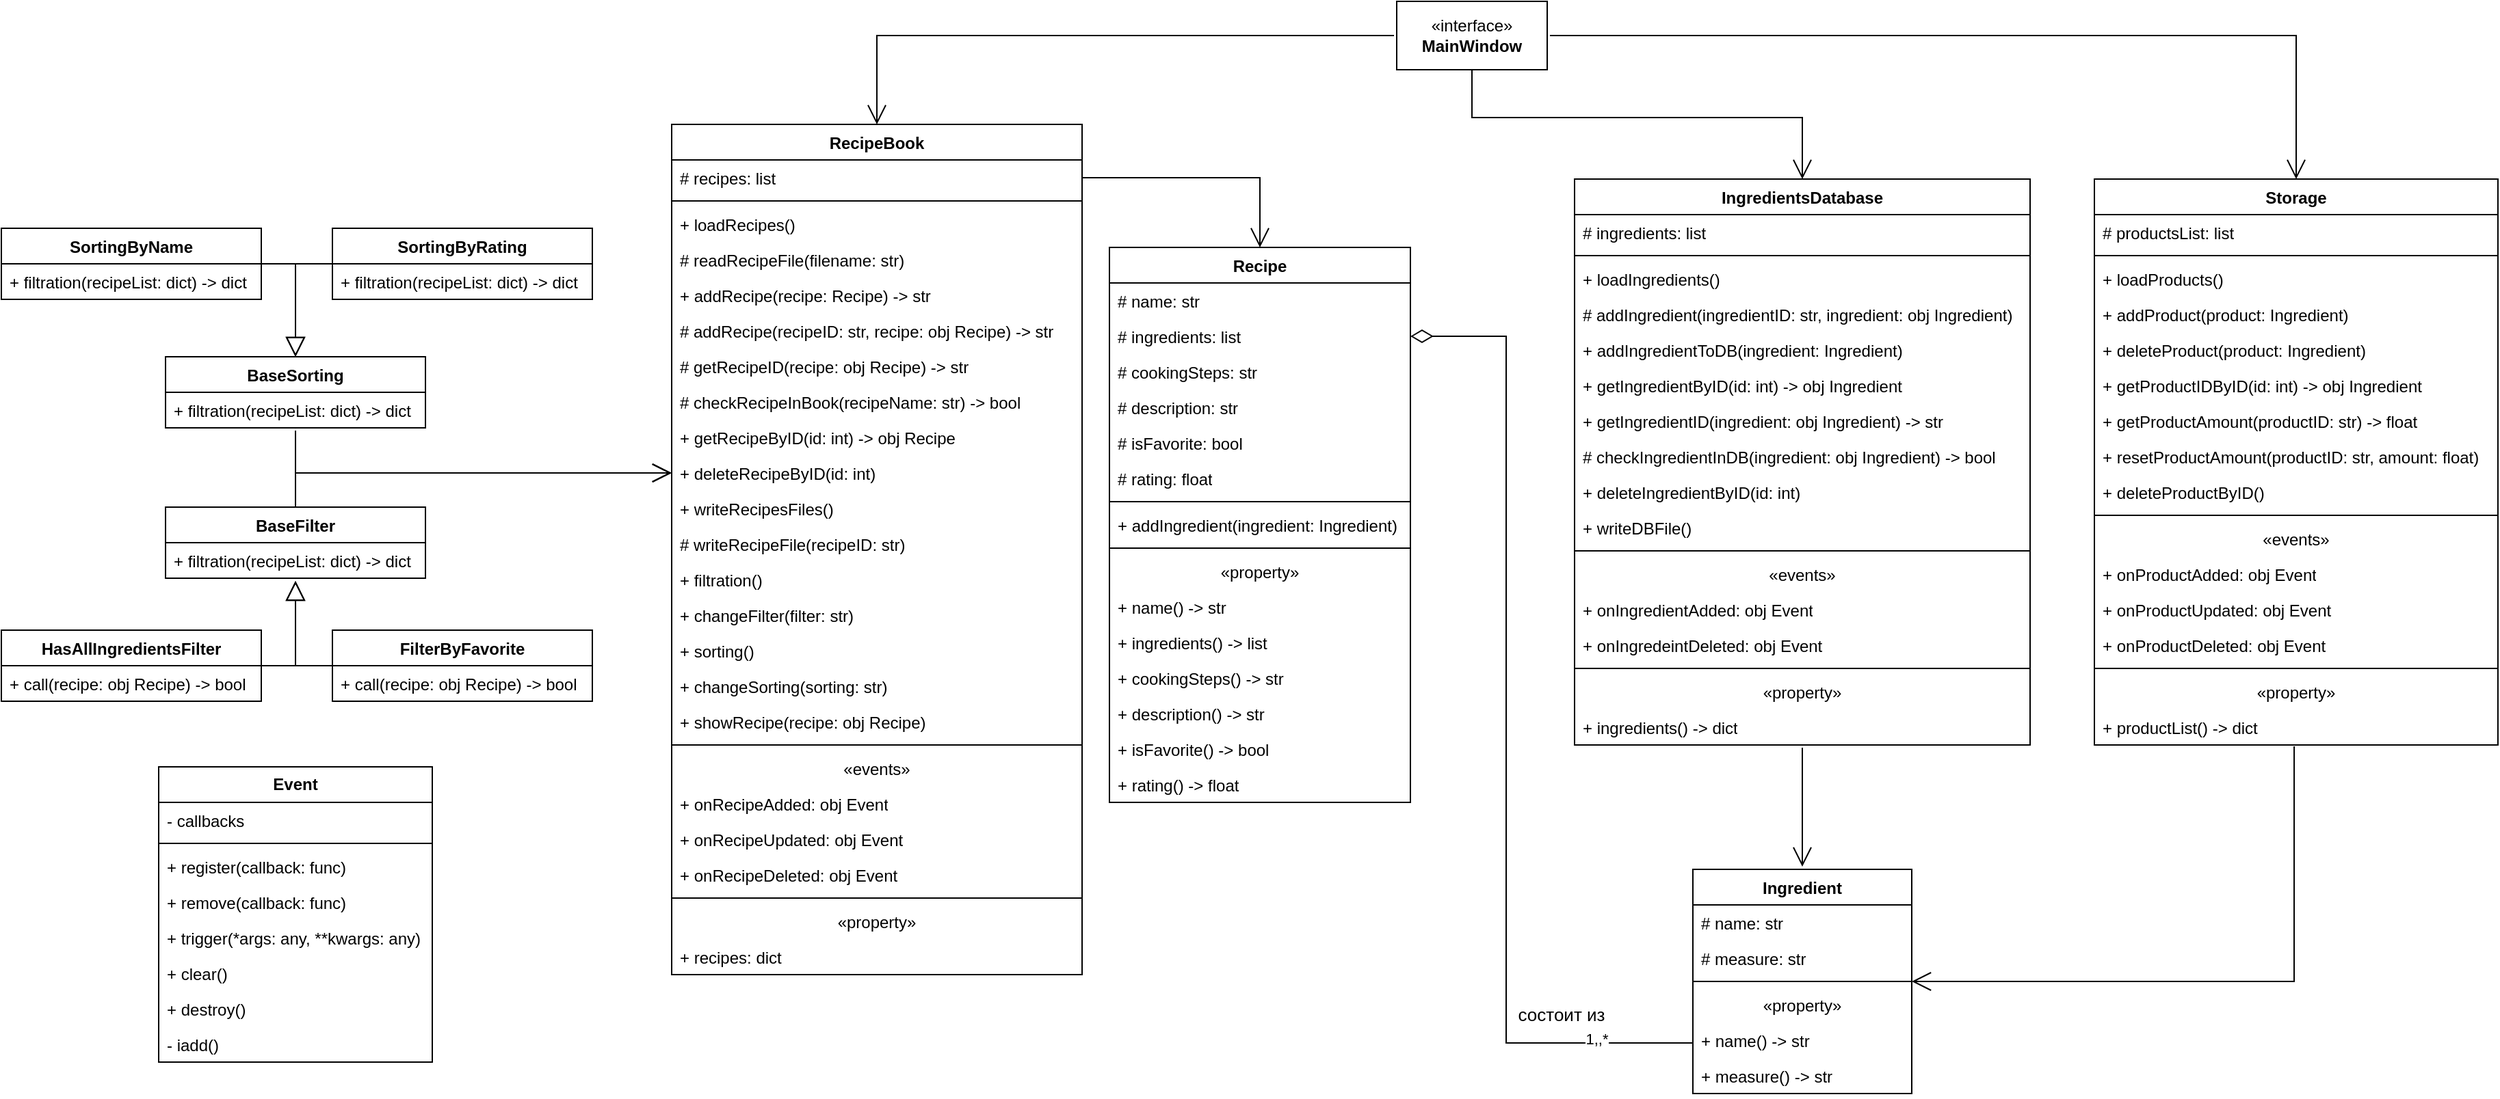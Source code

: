 <mxfile version="21.0.6" type="github">
  <diagram id="-kn6bmwOEX6bNteVUtLe" name="Сторінка-1">
    <mxGraphModel dx="2620" dy="2164" grid="1" gridSize="10" guides="1" tooltips="1" connect="1" arrows="1" fold="1" page="1" pageScale="1" pageWidth="827" pageHeight="1169" math="0" shadow="0">
      <root>
        <mxCell id="WIyWlLk6GJQsqaUBKTNV-0" />
        <mxCell id="WIyWlLk6GJQsqaUBKTNV-1" parent="WIyWlLk6GJQsqaUBKTNV-0" />
        <mxCell id="mWoIDYGW3YJS3TkoZnYY-5" value="Ingredient" style="swimlane;fontStyle=1;align=center;verticalAlign=top;childLayout=stackLayout;horizontal=1;startSize=26;horizontalStack=0;resizeParent=1;resizeParentMax=0;resizeLast=0;collapsible=1;marginBottom=0;" parent="WIyWlLk6GJQsqaUBKTNV-1" vertex="1">
          <mxGeometry x="486.5" y="585" width="160" height="164" as="geometry" />
        </mxCell>
        <mxCell id="mWoIDYGW3YJS3TkoZnYY-9" value="# name: str" style="text;strokeColor=none;fillColor=none;align=left;verticalAlign=top;spacingLeft=4;spacingRight=4;overflow=hidden;rotatable=0;points=[[0,0.5],[1,0.5]];portConstraint=eastwest;" parent="mWoIDYGW3YJS3TkoZnYY-5" vertex="1">
          <mxGeometry y="26" width="160" height="26" as="geometry" />
        </mxCell>
        <mxCell id="mWoIDYGW3YJS3TkoZnYY-10" value="# measure: str" style="text;strokeColor=none;fillColor=none;align=left;verticalAlign=top;spacingLeft=4;spacingRight=4;overflow=hidden;rotatable=0;points=[[0,0.5],[1,0.5]];portConstraint=eastwest;" parent="mWoIDYGW3YJS3TkoZnYY-5" vertex="1">
          <mxGeometry y="52" width="160" height="26" as="geometry" />
        </mxCell>
        <mxCell id="mWoIDYGW3YJS3TkoZnYY-7" value="" style="line;strokeWidth=1;fillColor=none;align=left;verticalAlign=middle;spacingTop=-1;spacingLeft=3;spacingRight=3;rotatable=0;labelPosition=right;points=[];portConstraint=eastwest;strokeColor=inherit;" parent="mWoIDYGW3YJS3TkoZnYY-5" vertex="1">
          <mxGeometry y="78" width="160" height="8" as="geometry" />
        </mxCell>
        <mxCell id="mWoIDYGW3YJS3TkoZnYY-30" value="«‎property»‎" style="text;strokeColor=none;fillColor=none;align=center;verticalAlign=top;spacingLeft=4;spacingRight=4;overflow=hidden;rotatable=0;points=[[0,0.5],[1,0.5]];portConstraint=eastwest;fontColor=default;" parent="mWoIDYGW3YJS3TkoZnYY-5" vertex="1">
          <mxGeometry y="86" width="160" height="26" as="geometry" />
        </mxCell>
        <mxCell id="mWoIDYGW3YJS3TkoZnYY-31" value="+ name() -&gt; str" style="text;strokeColor=none;fillColor=none;align=left;verticalAlign=top;spacingLeft=4;spacingRight=4;overflow=hidden;rotatable=0;points=[[0,0.5],[1,0.5]];portConstraint=eastwest;fontColor=default;" parent="mWoIDYGW3YJS3TkoZnYY-5" vertex="1">
          <mxGeometry y="112" width="160" height="26" as="geometry" />
        </mxCell>
        <mxCell id="mWoIDYGW3YJS3TkoZnYY-33" value="+ measure() -&gt; str" style="text;strokeColor=none;fillColor=none;align=left;verticalAlign=top;spacingLeft=4;spacingRight=4;overflow=hidden;rotatable=0;points=[[0,0.5],[1,0.5]];portConstraint=eastwest;fontColor=default;" parent="mWoIDYGW3YJS3TkoZnYY-5" vertex="1">
          <mxGeometry y="138" width="160" height="26" as="geometry" />
        </mxCell>
        <mxCell id="mWoIDYGW3YJS3TkoZnYY-12" value="Recipe" style="swimlane;fontStyle=1;align=center;verticalAlign=top;childLayout=stackLayout;horizontal=1;startSize=26;horizontalStack=0;resizeParent=1;resizeParentMax=0;resizeLast=0;collapsible=1;marginBottom=0;" parent="WIyWlLk6GJQsqaUBKTNV-1" vertex="1">
          <mxGeometry x="60" y="130" width="220" height="406" as="geometry" />
        </mxCell>
        <mxCell id="mWoIDYGW3YJS3TkoZnYY-13" value="# name: str" style="text;strokeColor=none;fillColor=none;align=left;verticalAlign=top;spacingLeft=4;spacingRight=4;overflow=hidden;rotatable=0;points=[[0,0.5],[1,0.5]];portConstraint=eastwest;" parent="mWoIDYGW3YJS3TkoZnYY-12" vertex="1">
          <mxGeometry y="26" width="220" height="26" as="geometry" />
        </mxCell>
        <mxCell id="mWoIDYGW3YJS3TkoZnYY-18" value="# ingredients: list" style="text;strokeColor=none;fillColor=none;align=left;verticalAlign=top;spacingLeft=4;spacingRight=4;overflow=hidden;rotatable=0;points=[[0,0.5],[1,0.5]];portConstraint=eastwest;" parent="mWoIDYGW3YJS3TkoZnYY-12" vertex="1">
          <mxGeometry y="52" width="220" height="26" as="geometry" />
        </mxCell>
        <mxCell id="mWoIDYGW3YJS3TkoZnYY-17" value="# cookingSteps: str" style="text;strokeColor=none;fillColor=none;align=left;verticalAlign=top;spacingLeft=4;spacingRight=4;overflow=hidden;rotatable=0;points=[[0,0.5],[1,0.5]];portConstraint=eastwest;" parent="mWoIDYGW3YJS3TkoZnYY-12" vertex="1">
          <mxGeometry y="78" width="220" height="26" as="geometry" />
        </mxCell>
        <mxCell id="mWoIDYGW3YJS3TkoZnYY-16" value="# description: str" style="text;strokeColor=none;fillColor=none;align=left;verticalAlign=top;spacingLeft=4;spacingRight=4;overflow=hidden;rotatable=0;points=[[0,0.5],[1,0.5]];portConstraint=eastwest;" parent="mWoIDYGW3YJS3TkoZnYY-12" vertex="1">
          <mxGeometry y="104" width="220" height="26" as="geometry" />
        </mxCell>
        <mxCell id="JxluQn_6wHAGIl9R4ORg-9" value="# isFavorite: bool" style="text;strokeColor=none;fillColor=none;align=left;verticalAlign=top;spacingLeft=4;spacingRight=4;overflow=hidden;rotatable=0;points=[[0,0.5],[1,0.5]];portConstraint=eastwest;" parent="mWoIDYGW3YJS3TkoZnYY-12" vertex="1">
          <mxGeometry y="130" width="220" height="26" as="geometry" />
        </mxCell>
        <mxCell id="-GIj-BYh09AGGGfETqaD-11" value="# rating: float" style="text;strokeColor=none;fillColor=none;align=left;verticalAlign=top;spacingLeft=4;spacingRight=4;overflow=hidden;rotatable=0;points=[[0,0.5],[1,0.5]];portConstraint=eastwest;whiteSpace=wrap;html=1;" parent="mWoIDYGW3YJS3TkoZnYY-12" vertex="1">
          <mxGeometry y="156" width="220" height="26" as="geometry" />
        </mxCell>
        <mxCell id="30NpxsHkkCKQfv4rS0bY-3" value="" style="line;strokeWidth=1;fillColor=none;align=left;verticalAlign=middle;spacingTop=-1;spacingLeft=3;spacingRight=3;rotatable=0;labelPosition=right;points=[];portConstraint=eastwest;strokeColor=inherit;" vertex="1" parent="mWoIDYGW3YJS3TkoZnYY-12">
          <mxGeometry y="182" width="220" height="8" as="geometry" />
        </mxCell>
        <mxCell id="mWoIDYGW3YJS3TkoZnYY-15" value="+ addIngredient(ingredient: Ingredient)" style="text;strokeColor=none;fillColor=none;align=left;verticalAlign=top;spacingLeft=4;spacingRight=4;overflow=hidden;rotatable=0;points=[[0,0.5],[1,0.5]];portConstraint=eastwest;" parent="mWoIDYGW3YJS3TkoZnYY-12" vertex="1">
          <mxGeometry y="190" width="220" height="26" as="geometry" />
        </mxCell>
        <mxCell id="mWoIDYGW3YJS3TkoZnYY-14" value="" style="line;strokeWidth=1;fillColor=none;align=left;verticalAlign=middle;spacingTop=-1;spacingLeft=3;spacingRight=3;rotatable=0;labelPosition=right;points=[];portConstraint=eastwest;strokeColor=inherit;" parent="mWoIDYGW3YJS3TkoZnYY-12" vertex="1">
          <mxGeometry y="216" width="220" height="8" as="geometry" />
        </mxCell>
        <mxCell id="mWoIDYGW3YJS3TkoZnYY-24" value="«‎property»‎" style="text;strokeColor=none;fillColor=none;align=center;verticalAlign=top;spacingLeft=4;spacingRight=4;overflow=hidden;rotatable=0;points=[[0,0.5],[1,0.5]];portConstraint=eastwest;fontColor=default;" parent="mWoIDYGW3YJS3TkoZnYY-12" vertex="1">
          <mxGeometry y="224" width="220" height="26" as="geometry" />
        </mxCell>
        <mxCell id="JxluQn_6wHAGIl9R4ORg-11" value="+ name() -&gt; str" style="text;strokeColor=none;fillColor=none;align=left;verticalAlign=top;spacingLeft=4;spacingRight=4;overflow=hidden;rotatable=0;points=[[0,0.5],[1,0.5]];portConstraint=eastwest;" parent="mWoIDYGW3YJS3TkoZnYY-12" vertex="1">
          <mxGeometry y="250" width="220" height="26" as="geometry" />
        </mxCell>
        <mxCell id="mWoIDYGW3YJS3TkoZnYY-27" value="+ ingredients() -&gt; list" style="text;strokeColor=none;fillColor=none;align=left;verticalAlign=top;spacingLeft=4;spacingRight=4;overflow=hidden;rotatable=0;points=[[0,0.5],[1,0.5]];portConstraint=eastwest;fontColor=default;" parent="mWoIDYGW3YJS3TkoZnYY-12" vertex="1">
          <mxGeometry y="276" width="220" height="26" as="geometry" />
        </mxCell>
        <mxCell id="mWoIDYGW3YJS3TkoZnYY-28" value="+ cookingSteps() -&gt; str" style="text;strokeColor=none;fillColor=none;align=left;verticalAlign=top;spacingLeft=4;spacingRight=4;overflow=hidden;rotatable=0;points=[[0,0.5],[1,0.5]];portConstraint=eastwest;fontColor=default;" parent="mWoIDYGW3YJS3TkoZnYY-12" vertex="1">
          <mxGeometry y="302" width="220" height="26" as="geometry" />
        </mxCell>
        <mxCell id="mWoIDYGW3YJS3TkoZnYY-26" value="+ description() -&gt; str" style="text;strokeColor=none;fillColor=none;align=left;verticalAlign=top;spacingLeft=4;spacingRight=4;overflow=hidden;rotatable=0;points=[[0,0.5],[1,0.5]];portConstraint=eastwest;fontColor=default;" parent="mWoIDYGW3YJS3TkoZnYY-12" vertex="1">
          <mxGeometry y="328" width="220" height="26" as="geometry" />
        </mxCell>
        <mxCell id="JxluQn_6wHAGIl9R4ORg-10" value="+ isFavorite() -&gt; bool" style="text;strokeColor=none;fillColor=none;align=left;verticalAlign=top;spacingLeft=4;spacingRight=4;overflow=hidden;rotatable=0;points=[[0,0.5],[1,0.5]];portConstraint=eastwest;" parent="mWoIDYGW3YJS3TkoZnYY-12" vertex="1">
          <mxGeometry y="354" width="220" height="26" as="geometry" />
        </mxCell>
        <mxCell id="-GIj-BYh09AGGGfETqaD-12" value="+ rating() -&amp;gt; float" style="text;strokeColor=none;fillColor=none;align=left;verticalAlign=top;spacingLeft=4;spacingRight=4;overflow=hidden;rotatable=0;points=[[0,0.5],[1,0.5]];portConstraint=eastwest;whiteSpace=wrap;html=1;" parent="mWoIDYGW3YJS3TkoZnYY-12" vertex="1">
          <mxGeometry y="380" width="220" height="26" as="geometry" />
        </mxCell>
        <mxCell id="mWoIDYGW3YJS3TkoZnYY-40" style="edgeStyle=orthogonalEdgeStyle;rounded=0;orthogonalLoop=1;jettySize=auto;html=1;fontColor=default;endArrow=none;endFill=0;sketch=0;startArrow=diamondThin;startFill=0;sourcePerimeterSpacing=2;targetPerimeterSpacing=2;endSize=12;startSize=14;jumpStyle=none;exitX=1;exitY=0.5;exitDx=0;exitDy=0;entryX=0;entryY=0.5;entryDx=0;entryDy=0;" parent="WIyWlLk6GJQsqaUBKTNV-1" source="mWoIDYGW3YJS3TkoZnYY-18" target="mWoIDYGW3YJS3TkoZnYY-5" edge="1">
          <mxGeometry relative="1" as="geometry">
            <mxPoint x="380" y="1070" as="targetPoint" />
            <Array as="points">
              <mxPoint x="350" y="195" />
              <mxPoint x="350" y="712" />
            </Array>
          </mxGeometry>
        </mxCell>
        <mxCell id="mWoIDYGW3YJS3TkoZnYY-41" value="состоит из" style="edgeLabel;html=1;align=center;verticalAlign=middle;resizable=0;points=[];fontColor=default;fontSize=13;" parent="mWoIDYGW3YJS3TkoZnYY-40" vertex="1" connectable="0">
          <mxGeometry x="0.154" y="3" relative="1" as="geometry">
            <mxPoint x="37" y="122" as="offset" />
          </mxGeometry>
        </mxCell>
        <mxCell id="mWoIDYGW3YJS3TkoZnYY-43" value="1,,*" style="edgeLabel;html=1;align=center;verticalAlign=middle;resizable=0;points=[];fontColor=default;" parent="mWoIDYGW3YJS3TkoZnYY-40" vertex="1" connectable="0">
          <mxGeometry x="0.749" relative="1" as="geometry">
            <mxPoint x="-19" y="-3" as="offset" />
          </mxGeometry>
        </mxCell>
        <mxCell id="T56qljVmKqdPefCjP2vt-42" style="edgeStyle=orthogonalEdgeStyle;rounded=0;orthogonalLoop=1;jettySize=auto;html=1;strokeWidth=1;startArrow=none;startFill=0;endArrow=open;endFill=0;startSize=14;endSize=12;sourcePerimeterSpacing=2;targetPerimeterSpacing=2;" parent="WIyWlLk6GJQsqaUBKTNV-1" source="mWoIDYGW3YJS3TkoZnYY-46" target="mWoIDYGW3YJS3TkoZnYY-5" edge="1">
          <mxGeometry relative="1" as="geometry" />
        </mxCell>
        <mxCell id="mWoIDYGW3YJS3TkoZnYY-46" value="IngredientsDatabase" style="swimlane;fontStyle=1;childLayout=stackLayout;horizontal=1;startSize=26;fillColor=none;horizontalStack=0;resizeParent=1;resizeParentMax=0;resizeLast=0;collapsible=1;marginBottom=0;fontColor=default;" parent="WIyWlLk6GJQsqaUBKTNV-1" vertex="1">
          <mxGeometry x="400" y="80" width="333" height="414" as="geometry" />
        </mxCell>
        <mxCell id="mWoIDYGW3YJS3TkoZnYY-47" value="# ingredients: list" style="text;strokeColor=none;fillColor=none;align=left;verticalAlign=top;spacingLeft=4;spacingRight=4;overflow=hidden;rotatable=0;points=[[0,0.5],[1,0.5]];portConstraint=eastwest;fontColor=default;" parent="mWoIDYGW3YJS3TkoZnYY-46" vertex="1">
          <mxGeometry y="26" width="333" height="26" as="geometry" />
        </mxCell>
        <mxCell id="mWoIDYGW3YJS3TkoZnYY-51" value="" style="line;strokeWidth=1;fillColor=none;align=left;verticalAlign=middle;spacingTop=-1;spacingLeft=3;spacingRight=3;rotatable=0;labelPosition=right;points=[];portConstraint=eastwest;strokeColor=inherit;fontColor=default;" parent="mWoIDYGW3YJS3TkoZnYY-46" vertex="1">
          <mxGeometry y="52" width="333" height="8" as="geometry" />
        </mxCell>
        <mxCell id="JxluQn_6wHAGIl9R4ORg-12" value="+ loadIngredients()" style="text;strokeColor=none;fillColor=none;align=left;verticalAlign=top;spacingLeft=4;spacingRight=4;overflow=hidden;rotatable=0;points=[[0,0.5],[1,0.5]];portConstraint=eastwest;" parent="mWoIDYGW3YJS3TkoZnYY-46" vertex="1">
          <mxGeometry y="60" width="333" height="26" as="geometry" />
        </mxCell>
        <mxCell id="-GIj-BYh09AGGGfETqaD-13" value="# addIngredient(ingredientID: str, ingredient: obj Ingredient)" style="text;strokeColor=none;fillColor=none;align=left;verticalAlign=top;spacingLeft=4;spacingRight=4;overflow=hidden;rotatable=0;points=[[0,0.5],[1,0.5]];portConstraint=eastwest;whiteSpace=wrap;html=1;" parent="mWoIDYGW3YJS3TkoZnYY-46" vertex="1">
          <mxGeometry y="86" width="333" height="26" as="geometry" />
        </mxCell>
        <mxCell id="mWoIDYGW3YJS3TkoZnYY-52" value="+ addIngredientToDB(ingredient: Ingredient)" style="text;strokeColor=none;fillColor=none;align=left;verticalAlign=top;spacingLeft=4;spacingRight=4;overflow=hidden;rotatable=0;points=[[0,0.5],[1,0.5]];portConstraint=eastwest;fontColor=default;" parent="mWoIDYGW3YJS3TkoZnYY-46" vertex="1">
          <mxGeometry y="112" width="333" height="26" as="geometry" />
        </mxCell>
        <mxCell id="mWoIDYGW3YJS3TkoZnYY-53" value="+ getIngredientByID(id: int) -&gt; obj Ingredient" style="text;strokeColor=none;fillColor=none;align=left;verticalAlign=top;spacingLeft=4;spacingRight=4;overflow=hidden;rotatable=0;points=[[0,0.5],[1,0.5]];portConstraint=eastwest;fontColor=default;" parent="mWoIDYGW3YJS3TkoZnYY-46" vertex="1">
          <mxGeometry y="138" width="333" height="26" as="geometry" />
        </mxCell>
        <mxCell id="-GIj-BYh09AGGGfETqaD-14" value="+ getIngredientID(ingredient: obj Ingredient) -&amp;gt; str&amp;nbsp;" style="text;strokeColor=none;fillColor=none;align=left;verticalAlign=top;spacingLeft=4;spacingRight=4;overflow=hidden;rotatable=0;points=[[0,0.5],[1,0.5]];portConstraint=eastwest;whiteSpace=wrap;html=1;" parent="mWoIDYGW3YJS3TkoZnYY-46" vertex="1">
          <mxGeometry y="164" width="333" height="26" as="geometry" />
        </mxCell>
        <mxCell id="-GIj-BYh09AGGGfETqaD-15" value="# checkIngredientInDB(ingredient: obj Ingredient) -&amp;gt; bool" style="text;strokeColor=none;fillColor=none;align=left;verticalAlign=top;spacingLeft=4;spacingRight=4;overflow=hidden;rotatable=0;points=[[0,0.5],[1,0.5]];portConstraint=eastwest;whiteSpace=wrap;html=1;" parent="mWoIDYGW3YJS3TkoZnYY-46" vertex="1">
          <mxGeometry y="190" width="333" height="26" as="geometry" />
        </mxCell>
        <mxCell id="mWoIDYGW3YJS3TkoZnYY-50" value="+ deleteIngredientByID(id: int)" style="text;strokeColor=none;fillColor=none;align=left;verticalAlign=top;spacingLeft=4;spacingRight=4;overflow=hidden;rotatable=0;points=[[0,0.5],[1,0.5]];portConstraint=eastwest;fontColor=default;" parent="mWoIDYGW3YJS3TkoZnYY-46" vertex="1">
          <mxGeometry y="216" width="333" height="26" as="geometry" />
        </mxCell>
        <mxCell id="JxluQn_6wHAGIl9R4ORg-13" value="+ writeDBFile()" style="text;strokeColor=none;fillColor=none;align=left;verticalAlign=top;spacingLeft=4;spacingRight=4;overflow=hidden;rotatable=0;points=[[0,0.5],[1,0.5]];portConstraint=eastwest;" parent="mWoIDYGW3YJS3TkoZnYY-46" vertex="1">
          <mxGeometry y="242" width="333" height="26" as="geometry" />
        </mxCell>
        <mxCell id="30NpxsHkkCKQfv4rS0bY-1" value="" style="line;strokeWidth=1;fillColor=none;align=left;verticalAlign=middle;spacingTop=-1;spacingLeft=3;spacingRight=3;rotatable=0;labelPosition=right;points=[];portConstraint=eastwest;strokeColor=inherit;" vertex="1" parent="mWoIDYGW3YJS3TkoZnYY-46">
          <mxGeometry y="268" width="333" height="8" as="geometry" />
        </mxCell>
        <mxCell id="30NpxsHkkCKQfv4rS0bY-6" value="«‎events»‎" style="text;strokeColor=none;fillColor=none;align=center;verticalAlign=top;spacingLeft=4;spacingRight=4;overflow=hidden;rotatable=0;points=[[0,0.5],[1,0.5]];portConstraint=eastwest;fontColor=default;" vertex="1" parent="mWoIDYGW3YJS3TkoZnYY-46">
          <mxGeometry y="276" width="333" height="26" as="geometry" />
        </mxCell>
        <mxCell id="30NpxsHkkCKQfv4rS0bY-8" value="+ onIngredientAdded: obj Event" style="text;strokeColor=none;fillColor=none;align=left;verticalAlign=top;spacingLeft=4;spacingRight=4;overflow=hidden;rotatable=0;points=[[0,0.5],[1,0.5]];portConstraint=eastwest;whiteSpace=wrap;html=1;" vertex="1" parent="mWoIDYGW3YJS3TkoZnYY-46">
          <mxGeometry y="302" width="333" height="26" as="geometry" />
        </mxCell>
        <mxCell id="30NpxsHkkCKQfv4rS0bY-9" value="+ onIngredeintDeleted: obj Event" style="text;strokeColor=none;fillColor=none;align=left;verticalAlign=top;spacingLeft=4;spacingRight=4;overflow=hidden;rotatable=0;points=[[0,0.5],[1,0.5]];portConstraint=eastwest;whiteSpace=wrap;html=1;" vertex="1" parent="mWoIDYGW3YJS3TkoZnYY-46">
          <mxGeometry y="328" width="333" height="26" as="geometry" />
        </mxCell>
        <mxCell id="30NpxsHkkCKQfv4rS0bY-7" value="" style="line;strokeWidth=1;fillColor=none;align=left;verticalAlign=middle;spacingTop=-1;spacingLeft=3;spacingRight=3;rotatable=0;labelPosition=right;points=[];portConstraint=eastwest;strokeColor=inherit;" vertex="1" parent="mWoIDYGW3YJS3TkoZnYY-46">
          <mxGeometry y="354" width="333" height="8" as="geometry" />
        </mxCell>
        <mxCell id="30NpxsHkkCKQfv4rS0bY-0" value="«‎property»‎" style="text;strokeColor=none;fillColor=none;align=center;verticalAlign=top;spacingLeft=4;spacingRight=4;overflow=hidden;rotatable=0;points=[[0,0.5],[1,0.5]];portConstraint=eastwest;fontColor=default;" vertex="1" parent="mWoIDYGW3YJS3TkoZnYY-46">
          <mxGeometry y="362" width="333" height="26" as="geometry" />
        </mxCell>
        <mxCell id="30NpxsHkkCKQfv4rS0bY-2" value="+ ingredients() -&amp;gt; dict" style="text;strokeColor=none;fillColor=none;align=left;verticalAlign=top;spacingLeft=4;spacingRight=4;overflow=hidden;rotatable=0;points=[[0,0.5],[1,0.5]];portConstraint=eastwest;whiteSpace=wrap;html=1;" vertex="1" parent="mWoIDYGW3YJS3TkoZnYY-46">
          <mxGeometry y="388" width="333" height="26" as="geometry" />
        </mxCell>
        <mxCell id="mWoIDYGW3YJS3TkoZnYY-58" value="RecipeBook" style="swimlane;fontStyle=1;align=center;verticalAlign=top;childLayout=stackLayout;horizontal=1;startSize=26;horizontalStack=0;resizeParent=1;resizeParentMax=0;resizeLast=0;collapsible=1;marginBottom=0;fontColor=default;" parent="WIyWlLk6GJQsqaUBKTNV-1" vertex="1">
          <mxGeometry x="-260" y="40" width="300" height="622" as="geometry" />
        </mxCell>
        <mxCell id="mWoIDYGW3YJS3TkoZnYY-59" value="# recipes: list" style="text;strokeColor=none;fillColor=none;align=left;verticalAlign=top;spacingLeft=4;spacingRight=4;overflow=hidden;rotatable=0;points=[[0,0.5],[1,0.5]];portConstraint=eastwest;fontColor=default;" parent="mWoIDYGW3YJS3TkoZnYY-58" vertex="1">
          <mxGeometry y="26" width="300" height="26" as="geometry" />
        </mxCell>
        <mxCell id="mWoIDYGW3YJS3TkoZnYY-60" value="" style="line;strokeWidth=1;fillColor=none;align=left;verticalAlign=middle;spacingTop=-1;spacingLeft=3;spacingRight=3;rotatable=0;labelPosition=right;points=[];portConstraint=eastwest;strokeColor=inherit;fontColor=default;" parent="mWoIDYGW3YJS3TkoZnYY-58" vertex="1">
          <mxGeometry y="52" width="300" height="8" as="geometry" />
        </mxCell>
        <mxCell id="mWoIDYGW3YJS3TkoZnYY-61" value="+ loadRecipes()" style="text;strokeColor=none;fillColor=none;align=left;verticalAlign=top;spacingLeft=4;spacingRight=4;overflow=hidden;rotatable=0;points=[[0,0.5],[1,0.5]];portConstraint=eastwest;fontColor=default;" parent="mWoIDYGW3YJS3TkoZnYY-58" vertex="1">
          <mxGeometry y="60" width="300" height="26" as="geometry" />
        </mxCell>
        <mxCell id="JxluQn_6wHAGIl9R4ORg-3" value="# readRecipeFile(filename: str)" style="text;strokeColor=none;fillColor=none;align=left;verticalAlign=top;spacingLeft=4;spacingRight=4;overflow=hidden;rotatable=0;points=[[0,0.5],[1,0.5]];portConstraint=eastwest;" parent="mWoIDYGW3YJS3TkoZnYY-58" vertex="1">
          <mxGeometry y="86" width="300" height="26" as="geometry" />
        </mxCell>
        <mxCell id="mWoIDYGW3YJS3TkoZnYY-64" value="+ addRecipe(recipe: Recipe) -&gt; str" style="text;strokeColor=none;fillColor=none;align=left;verticalAlign=top;spacingLeft=4;spacingRight=4;overflow=hidden;rotatable=0;points=[[0,0.5],[1,0.5]];portConstraint=eastwest;fontColor=default;" parent="mWoIDYGW3YJS3TkoZnYY-58" vertex="1">
          <mxGeometry y="112" width="300" height="26" as="geometry" />
        </mxCell>
        <mxCell id="-GIj-BYh09AGGGfETqaD-0" value="#&amp;nbsp;addRecipe(recipeID: str, recipe: obj Recipe&lt;span style=&quot;background-color: initial;&quot;&gt;) -&amp;gt; str&lt;/span&gt;" style="text;strokeColor=none;fillColor=none;align=left;verticalAlign=top;spacingLeft=4;spacingRight=4;overflow=hidden;rotatable=0;points=[[0,0.5],[1,0.5]];portConstraint=eastwest;whiteSpace=wrap;html=1;" parent="mWoIDYGW3YJS3TkoZnYY-58" vertex="1">
          <mxGeometry y="138" width="300" height="26" as="geometry" />
        </mxCell>
        <mxCell id="-GIj-BYh09AGGGfETqaD-1" value="#&amp;nbsp;getRecipeID(recipe: obj Recipe) -&amp;gt; str" style="text;strokeColor=none;fillColor=none;align=left;verticalAlign=top;spacingLeft=4;spacingRight=4;overflow=hidden;rotatable=0;points=[[0,0.5],[1,0.5]];portConstraint=eastwest;whiteSpace=wrap;html=1;" parent="mWoIDYGW3YJS3TkoZnYY-58" vertex="1">
          <mxGeometry y="164" width="300" height="26" as="geometry" />
        </mxCell>
        <mxCell id="-GIj-BYh09AGGGfETqaD-2" value="#&amp;nbsp;checkRecipeInBook(recipeName: str) -&amp;gt; bool" style="text;strokeColor=none;fillColor=none;align=left;verticalAlign=top;spacingLeft=4;spacingRight=4;overflow=hidden;rotatable=0;points=[[0,0.5],[1,0.5]];portConstraint=eastwest;whiteSpace=wrap;html=1;" parent="mWoIDYGW3YJS3TkoZnYY-58" vertex="1">
          <mxGeometry y="190" width="300" height="26" as="geometry" />
        </mxCell>
        <mxCell id="mWoIDYGW3YJS3TkoZnYY-65" value="+ getRecipeByID(id: int) -&gt; obj Recipe" style="text;strokeColor=none;fillColor=none;align=left;verticalAlign=top;spacingLeft=4;spacingRight=4;overflow=hidden;rotatable=0;points=[[0,0.5],[1,0.5]];portConstraint=eastwest;fontColor=default;" parent="mWoIDYGW3YJS3TkoZnYY-58" vertex="1">
          <mxGeometry y="216" width="300" height="26" as="geometry" />
        </mxCell>
        <mxCell id="mWoIDYGW3YJS3TkoZnYY-66" value="+ deleteRecipeByID(id: int)" style="text;strokeColor=none;fillColor=none;align=left;verticalAlign=top;spacingLeft=4;spacingRight=4;overflow=hidden;rotatable=0;points=[[0,0.5],[1,0.5]];portConstraint=eastwest;fontColor=default;" parent="mWoIDYGW3YJS3TkoZnYY-58" vertex="1">
          <mxGeometry y="242" width="300" height="26" as="geometry" />
        </mxCell>
        <mxCell id="-GIj-BYh09AGGGfETqaD-4" value="+ writeRecipesFiles()" style="text;strokeColor=none;fillColor=none;align=left;verticalAlign=top;spacingLeft=4;spacingRight=4;overflow=hidden;rotatable=0;points=[[0,0.5],[1,0.5]];portConstraint=eastwest;whiteSpace=wrap;html=1;" parent="mWoIDYGW3YJS3TkoZnYY-58" vertex="1">
          <mxGeometry y="268" width="300" height="26" as="geometry" />
        </mxCell>
        <mxCell id="-GIj-BYh09AGGGfETqaD-5" value="# writeRecipeFile(recipeID: str)" style="text;strokeColor=none;fillColor=none;align=left;verticalAlign=top;spacingLeft=4;spacingRight=4;overflow=hidden;rotatable=0;points=[[0,0.5],[1,0.5]];portConstraint=eastwest;whiteSpace=wrap;html=1;" parent="mWoIDYGW3YJS3TkoZnYY-58" vertex="1">
          <mxGeometry y="294" width="300" height="26" as="geometry" />
        </mxCell>
        <mxCell id="-GIj-BYh09AGGGfETqaD-6" value="+ filtration()" style="text;strokeColor=none;fillColor=none;align=left;verticalAlign=top;spacingLeft=4;spacingRight=4;overflow=hidden;rotatable=0;points=[[0,0.5],[1,0.5]];portConstraint=eastwest;whiteSpace=wrap;html=1;" parent="mWoIDYGW3YJS3TkoZnYY-58" vertex="1">
          <mxGeometry y="320" width="300" height="26" as="geometry" />
        </mxCell>
        <mxCell id="-GIj-BYh09AGGGfETqaD-7" value="+ changeFilter(filter: str)" style="text;strokeColor=none;fillColor=none;align=left;verticalAlign=top;spacingLeft=4;spacingRight=4;overflow=hidden;rotatable=0;points=[[0,0.5],[1,0.5]];portConstraint=eastwest;whiteSpace=wrap;html=1;" parent="mWoIDYGW3YJS3TkoZnYY-58" vertex="1">
          <mxGeometry y="346" width="300" height="26" as="geometry" />
        </mxCell>
        <mxCell id="-GIj-BYh09AGGGfETqaD-8" value="+ sorting()" style="text;strokeColor=none;fillColor=none;align=left;verticalAlign=top;spacingLeft=4;spacingRight=4;overflow=hidden;rotatable=0;points=[[0,0.5],[1,0.5]];portConstraint=eastwest;whiteSpace=wrap;html=1;" parent="mWoIDYGW3YJS3TkoZnYY-58" vertex="1">
          <mxGeometry y="372" width="300" height="26" as="geometry" />
        </mxCell>
        <mxCell id="-GIj-BYh09AGGGfETqaD-9" value="+ changeSorting(sorting: str)" style="text;strokeColor=none;fillColor=none;align=left;verticalAlign=top;spacingLeft=4;spacingRight=4;overflow=hidden;rotatable=0;points=[[0,0.5],[1,0.5]];portConstraint=eastwest;whiteSpace=wrap;html=1;" parent="mWoIDYGW3YJS3TkoZnYY-58" vertex="1">
          <mxGeometry y="398" width="300" height="26" as="geometry" />
        </mxCell>
        <mxCell id="-GIj-BYh09AGGGfETqaD-10" value="+ showRecipe(recipe: obj Recipe)" style="text;strokeColor=none;fillColor=none;align=left;verticalAlign=top;spacingLeft=4;spacingRight=4;overflow=hidden;rotatable=0;points=[[0,0.5],[1,0.5]];portConstraint=eastwest;whiteSpace=wrap;html=1;" parent="mWoIDYGW3YJS3TkoZnYY-58" vertex="1">
          <mxGeometry y="424" width="300" height="26" as="geometry" />
        </mxCell>
        <mxCell id="30NpxsHkkCKQfv4rS0bY-16" value="" style="line;strokeWidth=1;fillColor=none;align=left;verticalAlign=middle;spacingTop=-1;spacingLeft=3;spacingRight=3;rotatable=0;labelPosition=right;points=[];portConstraint=eastwest;strokeColor=inherit;" vertex="1" parent="mWoIDYGW3YJS3TkoZnYY-58">
          <mxGeometry y="450" width="300" height="8" as="geometry" />
        </mxCell>
        <mxCell id="30NpxsHkkCKQfv4rS0bY-15" value="«‎events»‎" style="text;strokeColor=none;fillColor=none;align=center;verticalAlign=top;spacingLeft=4;spacingRight=4;overflow=hidden;rotatable=0;points=[[0,0.5],[1,0.5]];portConstraint=eastwest;fontColor=default;" vertex="1" parent="mWoIDYGW3YJS3TkoZnYY-58">
          <mxGeometry y="458" width="300" height="26" as="geometry" />
        </mxCell>
        <mxCell id="30NpxsHkkCKQfv4rS0bY-18" value="+ onRecipeAdded: obj Event" style="text;strokeColor=none;fillColor=none;align=left;verticalAlign=top;spacingLeft=4;spacingRight=4;overflow=hidden;rotatable=0;points=[[0,0.5],[1,0.5]];portConstraint=eastwest;whiteSpace=wrap;html=1;" vertex="1" parent="mWoIDYGW3YJS3TkoZnYY-58">
          <mxGeometry y="484" width="300" height="26" as="geometry" />
        </mxCell>
        <mxCell id="30NpxsHkkCKQfv4rS0bY-19" value="+ onRecipeUpdated: obj Event" style="text;strokeColor=none;fillColor=none;align=left;verticalAlign=top;spacingLeft=4;spacingRight=4;overflow=hidden;rotatable=0;points=[[0,0.5],[1,0.5]];portConstraint=eastwest;whiteSpace=wrap;html=1;" vertex="1" parent="mWoIDYGW3YJS3TkoZnYY-58">
          <mxGeometry y="510" width="300" height="26" as="geometry" />
        </mxCell>
        <mxCell id="30NpxsHkkCKQfv4rS0bY-17" value="+ onRecipeDeleted: obj Event" style="text;strokeColor=none;fillColor=none;align=left;verticalAlign=top;spacingLeft=4;spacingRight=4;overflow=hidden;rotatable=0;points=[[0,0.5],[1,0.5]];portConstraint=eastwest;whiteSpace=wrap;html=1;" vertex="1" parent="mWoIDYGW3YJS3TkoZnYY-58">
          <mxGeometry y="536" width="300" height="26" as="geometry" />
        </mxCell>
        <mxCell id="30NpxsHkkCKQfv4rS0bY-4" value="" style="line;strokeWidth=1;fillColor=none;align=left;verticalAlign=middle;spacingTop=-1;spacingLeft=3;spacingRight=3;rotatable=0;labelPosition=right;points=[];portConstraint=eastwest;strokeColor=inherit;" vertex="1" parent="mWoIDYGW3YJS3TkoZnYY-58">
          <mxGeometry y="562" width="300" height="8" as="geometry" />
        </mxCell>
        <mxCell id="JxluQn_6wHAGIl9R4ORg-7" value="«‎property»‎" style="text;strokeColor=none;fillColor=none;align=center;verticalAlign=top;spacingLeft=4;spacingRight=4;overflow=hidden;rotatable=0;points=[[0,0.5],[1,0.5]];portConstraint=eastwest;" parent="mWoIDYGW3YJS3TkoZnYY-58" vertex="1">
          <mxGeometry y="570" width="300" height="26" as="geometry" />
        </mxCell>
        <mxCell id="JxluQn_6wHAGIl9R4ORg-8" value="+ recipes: dict" style="text;strokeColor=none;fillColor=none;align=left;verticalAlign=top;spacingLeft=4;spacingRight=4;overflow=hidden;rotatable=0;points=[[0,0.5],[1,0.5]];portConstraint=eastwest;" parent="mWoIDYGW3YJS3TkoZnYY-58" vertex="1">
          <mxGeometry y="596" width="300" height="26" as="geometry" />
        </mxCell>
        <mxCell id="30NpxsHkkCKQfv4rS0bY-39" style="edgeStyle=orthogonalEdgeStyle;rounded=0;orthogonalLoop=1;jettySize=auto;html=1;entryX=1;entryY=0.5;entryDx=0;entryDy=0;exitX=0.495;exitY=1.038;exitDx=0;exitDy=0;exitPerimeter=0;endArrow=open;endFill=0;targetPerimeterSpacing=2;sourcePerimeterSpacing=2;endSize=12;startSize=14;" edge="1" parent="WIyWlLk6GJQsqaUBKTNV-1" source="mWoIDYGW3YJS3TkoZnYY-76" target="mWoIDYGW3YJS3TkoZnYY-5">
          <mxGeometry relative="1" as="geometry">
            <mxPoint x="900" y="690" as="targetPoint" />
          </mxGeometry>
        </mxCell>
        <mxCell id="mWoIDYGW3YJS3TkoZnYY-72" value="Storage" style="swimlane;fontStyle=1;align=center;verticalAlign=top;childLayout=stackLayout;horizontal=1;startSize=26;horizontalStack=0;resizeParent=1;resizeParentMax=0;resizeLast=0;collapsible=1;marginBottom=0;fontColor=default;" parent="WIyWlLk6GJQsqaUBKTNV-1" vertex="1">
          <mxGeometry x="780" y="80" width="295" height="414" as="geometry" />
        </mxCell>
        <mxCell id="mWoIDYGW3YJS3TkoZnYY-73" value="# productsList: list" style="text;strokeColor=none;fillColor=none;align=left;verticalAlign=top;spacingLeft=4;spacingRight=4;overflow=hidden;rotatable=0;points=[[0,0.5],[1,0.5]];portConstraint=eastwest;fontColor=default;" parent="mWoIDYGW3YJS3TkoZnYY-72" vertex="1">
          <mxGeometry y="26" width="295" height="26" as="geometry" />
        </mxCell>
        <mxCell id="mWoIDYGW3YJS3TkoZnYY-74" value="" style="line;strokeWidth=1;fillColor=none;align=left;verticalAlign=middle;spacingTop=-1;spacingLeft=3;spacingRight=3;rotatable=0;labelPosition=right;points=[];portConstraint=eastwest;strokeColor=inherit;fontColor=default;" parent="mWoIDYGW3YJS3TkoZnYY-72" vertex="1">
          <mxGeometry y="52" width="295" height="8" as="geometry" />
        </mxCell>
        <mxCell id="JxluQn_6wHAGIl9R4ORg-0" value="+ loadProducts()" style="text;strokeColor=none;fillColor=none;align=left;verticalAlign=top;spacingLeft=4;spacingRight=4;overflow=hidden;rotatable=0;points=[[0,0.5],[1,0.5]];portConstraint=eastwest;" parent="mWoIDYGW3YJS3TkoZnYY-72" vertex="1">
          <mxGeometry y="60" width="295" height="26" as="geometry" />
        </mxCell>
        <mxCell id="mWoIDYGW3YJS3TkoZnYY-75" value="+ addProduct(product: Ingredient)" style="text;strokeColor=none;fillColor=none;align=left;verticalAlign=top;spacingLeft=4;spacingRight=4;overflow=hidden;rotatable=0;points=[[0,0.5],[1,0.5]];portConstraint=eastwest;fontColor=default;" parent="mWoIDYGW3YJS3TkoZnYY-72" vertex="1">
          <mxGeometry y="86" width="295" height="26" as="geometry" />
        </mxCell>
        <mxCell id="mWoIDYGW3YJS3TkoZnYY-77" value="+ deleteProduct(product: Ingredient)" style="text;strokeColor=none;fillColor=none;align=left;verticalAlign=top;spacingLeft=4;spacingRight=4;overflow=hidden;rotatable=0;points=[[0,0.5],[1,0.5]];portConstraint=eastwest;fontColor=default;" parent="mWoIDYGW3YJS3TkoZnYY-72" vertex="1">
          <mxGeometry y="112" width="295" height="26" as="geometry" />
        </mxCell>
        <mxCell id="JxluQn_6wHAGIl9R4ORg-2" value="+ getProductIDByID(id: int) -&gt; obj Ingredient" style="text;strokeColor=none;fillColor=none;align=left;verticalAlign=top;spacingLeft=4;spacingRight=4;overflow=hidden;rotatable=0;points=[[0,0.5],[1,0.5]];portConstraint=eastwest;" parent="mWoIDYGW3YJS3TkoZnYY-72" vertex="1">
          <mxGeometry y="138" width="295" height="26" as="geometry" />
        </mxCell>
        <mxCell id="-GIj-BYh09AGGGfETqaD-17" value="+ getProductAmount(productID: str) -&amp;gt; float" style="text;strokeColor=none;fillColor=none;align=left;verticalAlign=top;spacingLeft=4;spacingRight=4;overflow=hidden;rotatable=0;points=[[0,0.5],[1,0.5]];portConstraint=eastwest;whiteSpace=wrap;html=1;" parent="mWoIDYGW3YJS3TkoZnYY-72" vertex="1">
          <mxGeometry y="164" width="295" height="26" as="geometry" />
        </mxCell>
        <mxCell id="-GIj-BYh09AGGGfETqaD-16" value="+ resetProductAmount(productID: str, amount: float)" style="text;strokeColor=none;fillColor=none;align=left;verticalAlign=top;spacingLeft=4;spacingRight=4;overflow=hidden;rotatable=0;points=[[0,0.5],[1,0.5]];portConstraint=eastwest;whiteSpace=wrap;html=1;" parent="mWoIDYGW3YJS3TkoZnYY-72" vertex="1">
          <mxGeometry y="190" width="295" height="26" as="geometry" />
        </mxCell>
        <mxCell id="JxluQn_6wHAGIl9R4ORg-1" value="+ deleteProductByID()" style="text;strokeColor=none;fillColor=none;align=left;verticalAlign=top;spacingLeft=4;spacingRight=4;overflow=hidden;rotatable=0;points=[[0,0.5],[1,0.5]];portConstraint=eastwest;" parent="mWoIDYGW3YJS3TkoZnYY-72" vertex="1">
          <mxGeometry y="216" width="295" height="26" as="geometry" />
        </mxCell>
        <mxCell id="30NpxsHkkCKQfv4rS0bY-11" value="" style="line;strokeWidth=1;fillColor=none;align=left;verticalAlign=middle;spacingTop=-1;spacingLeft=3;spacingRight=3;rotatable=0;labelPosition=right;points=[];portConstraint=eastwest;strokeColor=inherit;" vertex="1" parent="mWoIDYGW3YJS3TkoZnYY-72">
          <mxGeometry y="242" width="295" height="8" as="geometry" />
        </mxCell>
        <mxCell id="30NpxsHkkCKQfv4rS0bY-10" value="«‎events»‎" style="text;strokeColor=none;fillColor=none;align=center;verticalAlign=top;spacingLeft=4;spacingRight=4;overflow=hidden;rotatable=0;points=[[0,0.5],[1,0.5]];portConstraint=eastwest;fontColor=default;" vertex="1" parent="mWoIDYGW3YJS3TkoZnYY-72">
          <mxGeometry y="250" width="295" height="26" as="geometry" />
        </mxCell>
        <mxCell id="30NpxsHkkCKQfv4rS0bY-12" value="+ onProductAdded: obj Event" style="text;strokeColor=none;fillColor=none;align=left;verticalAlign=top;spacingLeft=4;spacingRight=4;overflow=hidden;rotatable=0;points=[[0,0.5],[1,0.5]];portConstraint=eastwest;whiteSpace=wrap;html=1;" vertex="1" parent="mWoIDYGW3YJS3TkoZnYY-72">
          <mxGeometry y="276" width="295" height="26" as="geometry" />
        </mxCell>
        <mxCell id="30NpxsHkkCKQfv4rS0bY-13" value="+ onProductUpdated: obj Event" style="text;strokeColor=none;fillColor=none;align=left;verticalAlign=top;spacingLeft=4;spacingRight=4;overflow=hidden;rotatable=0;points=[[0,0.5],[1,0.5]];portConstraint=eastwest;whiteSpace=wrap;html=1;" vertex="1" parent="mWoIDYGW3YJS3TkoZnYY-72">
          <mxGeometry y="302" width="295" height="26" as="geometry" />
        </mxCell>
        <mxCell id="30NpxsHkkCKQfv4rS0bY-14" value="+ onProductDeleted: obj Event" style="text;strokeColor=none;fillColor=none;align=left;verticalAlign=top;spacingLeft=4;spacingRight=4;overflow=hidden;rotatable=0;points=[[0,0.5],[1,0.5]];portConstraint=eastwest;whiteSpace=wrap;html=1;" vertex="1" parent="mWoIDYGW3YJS3TkoZnYY-72">
          <mxGeometry y="328" width="295" height="26" as="geometry" />
        </mxCell>
        <mxCell id="30NpxsHkkCKQfv4rS0bY-5" value="" style="line;strokeWidth=1;fillColor=none;align=left;verticalAlign=middle;spacingTop=-1;spacingLeft=3;spacingRight=3;rotatable=0;labelPosition=right;points=[];portConstraint=eastwest;strokeColor=inherit;" vertex="1" parent="mWoIDYGW3YJS3TkoZnYY-72">
          <mxGeometry y="354" width="295" height="8" as="geometry" />
        </mxCell>
        <mxCell id="mWoIDYGW3YJS3TkoZnYY-78" value="«‎property»‎" style="text;strokeColor=none;fillColor=none;align=center;verticalAlign=top;spacingLeft=4;spacingRight=4;overflow=hidden;rotatable=0;points=[[0,0.5],[1,0.5]];portConstraint=eastwest;fontColor=default;" parent="mWoIDYGW3YJS3TkoZnYY-72" vertex="1">
          <mxGeometry y="362" width="295" height="26" as="geometry" />
        </mxCell>
        <mxCell id="mWoIDYGW3YJS3TkoZnYY-76" value="+ productList() -&gt; dict" style="text;strokeColor=none;fillColor=none;align=left;verticalAlign=top;spacingLeft=4;spacingRight=4;overflow=hidden;rotatable=0;points=[[0,0.5],[1,0.5]];portConstraint=eastwest;fontColor=default;" parent="mWoIDYGW3YJS3TkoZnYY-72" vertex="1">
          <mxGeometry y="388" width="295" height="26" as="geometry" />
        </mxCell>
        <mxCell id="mWoIDYGW3YJS3TkoZnYY-114" value="" style="endArrow=open;html=1;endSize=12;startArrow=none;startSize=14;startFill=0;edgeStyle=orthogonalEdgeStyle;align=left;verticalAlign=bottom;rounded=0;sketch=0;fontSize=13;fontColor=default;sourcePerimeterSpacing=2;targetPerimeterSpacing=2;jumpStyle=none;exitX=1;exitY=0.5;exitDx=0;exitDy=0;entryX=0.5;entryY=0;entryDx=0;entryDy=0;endFill=0;" parent="WIyWlLk6GJQsqaUBKTNV-1" source="mWoIDYGW3YJS3TkoZnYY-59" target="mWoIDYGW3YJS3TkoZnYY-12" edge="1">
          <mxGeometry x="-0.924" y="20" relative="1" as="geometry">
            <mxPoint x="-80" y="90" as="sourcePoint" />
            <mxPoint x="80" y="90" as="targetPoint" />
            <mxPoint as="offset" />
          </mxGeometry>
        </mxCell>
        <mxCell id="T56qljVmKqdPefCjP2vt-25" style="edgeStyle=orthogonalEdgeStyle;rounded=0;orthogonalLoop=1;jettySize=auto;html=1;endArrow=open;endFill=0;endSize=12;startSize=14;entryX=0;entryY=0.5;entryDx=0;entryDy=0;" parent="WIyWlLk6GJQsqaUBKTNV-1" source="T56qljVmKqdPefCjP2vt-1" target="mWoIDYGW3YJS3TkoZnYY-66" edge="1">
          <mxGeometry relative="1" as="geometry" />
        </mxCell>
        <mxCell id="T56qljVmKqdPefCjP2vt-1" value="BaseFilter" style="swimlane;fontStyle=1;childLayout=stackLayout;horizontal=1;startSize=26;fillColor=none;horizontalStack=0;resizeParent=1;resizeParentMax=0;resizeLast=0;collapsible=1;marginBottom=0;" parent="WIyWlLk6GJQsqaUBKTNV-1" vertex="1">
          <mxGeometry x="-630" y="320" width="190" height="52" as="geometry" />
        </mxCell>
        <mxCell id="T56qljVmKqdPefCjP2vt-3" value="+ filtration(recipeList: dict) -&gt; dict" style="text;strokeColor=none;fillColor=none;align=left;verticalAlign=top;spacingLeft=4;spacingRight=4;overflow=hidden;rotatable=0;points=[[0,0.5],[1,0.5]];portConstraint=eastwest;" parent="T56qljVmKqdPefCjP2vt-1" vertex="1">
          <mxGeometry y="26" width="190" height="26" as="geometry" />
        </mxCell>
        <mxCell id="-GIj-BYh09AGGGfETqaD-25" style="edgeStyle=orthogonalEdgeStyle;rounded=0;orthogonalLoop=1;jettySize=auto;html=1;entryX=0.5;entryY=0;entryDx=0;entryDy=0;targetPerimeterSpacing=2;sourcePerimeterSpacing=2;endSize=12;startSize=14;endArrow=block;endFill=0;exitX=1;exitY=0.5;exitDx=0;exitDy=0;" parent="WIyWlLk6GJQsqaUBKTNV-1" source="T56qljVmKqdPefCjP2vt-13" target="-GIj-BYh09AGGGfETqaD-19" edge="1">
          <mxGeometry relative="1" as="geometry">
            <mxPoint x="-630" y="80" as="sourcePoint" />
          </mxGeometry>
        </mxCell>
        <mxCell id="T56qljVmKqdPefCjP2vt-13" value="SortingByName" style="swimlane;fontStyle=1;childLayout=stackLayout;horizontal=1;startSize=26;fillColor=none;horizontalStack=0;resizeParent=1;resizeParentMax=0;resizeLast=0;collapsible=1;marginBottom=0;" parent="WIyWlLk6GJQsqaUBKTNV-1" vertex="1">
          <mxGeometry x="-750" y="116" width="190" height="52" as="geometry" />
        </mxCell>
        <mxCell id="T56qljVmKqdPefCjP2vt-14" value="+ filtration(recipeList: dict) -&gt; dict" style="text;strokeColor=none;fillColor=none;align=left;verticalAlign=top;spacingLeft=4;spacingRight=4;overflow=hidden;rotatable=0;points=[[0,0.5],[1,0.5]];portConstraint=eastwest;" parent="T56qljVmKqdPefCjP2vt-13" vertex="1">
          <mxGeometry y="26" width="190" height="26" as="geometry" />
        </mxCell>
        <mxCell id="-GIj-BYh09AGGGfETqaD-26" style="edgeStyle=orthogonalEdgeStyle;rounded=0;orthogonalLoop=1;jettySize=auto;html=1;entryX=0.5;entryY=0;entryDx=0;entryDy=0;targetPerimeterSpacing=2;sourcePerimeterSpacing=2;endSize=12;startSize=14;endArrow=block;endFill=0;exitX=0;exitY=0.5;exitDx=0;exitDy=0;" parent="WIyWlLk6GJQsqaUBKTNV-1" source="T56qljVmKqdPefCjP2vt-15" target="-GIj-BYh09AGGGfETqaD-19" edge="1">
          <mxGeometry relative="1" as="geometry" />
        </mxCell>
        <mxCell id="T56qljVmKqdPefCjP2vt-15" value="SortingByRating" style="swimlane;fontStyle=1;childLayout=stackLayout;horizontal=1;startSize=26;fillColor=none;horizontalStack=0;resizeParent=1;resizeParentMax=0;resizeLast=0;collapsible=1;marginBottom=0;" parent="WIyWlLk6GJQsqaUBKTNV-1" vertex="1">
          <mxGeometry x="-508" y="116" width="190" height="52" as="geometry" />
        </mxCell>
        <mxCell id="T56qljVmKqdPefCjP2vt-16" value="+ filtration(recipeList: dict) -&gt; dict" style="text;strokeColor=none;fillColor=none;align=left;verticalAlign=top;spacingLeft=4;spacingRight=4;overflow=hidden;rotatable=0;points=[[0,0.5],[1,0.5]];portConstraint=eastwest;" parent="T56qljVmKqdPefCjP2vt-15" vertex="1">
          <mxGeometry y="26" width="190" height="26" as="geometry" />
        </mxCell>
        <mxCell id="-GIj-BYh09AGGGfETqaD-28" style="edgeStyle=orthogonalEdgeStyle;rounded=0;orthogonalLoop=1;jettySize=auto;html=1;exitX=0;exitY=0.5;exitDx=0;exitDy=0;targetPerimeterSpacing=2;sourcePerimeterSpacing=2;endSize=12;startSize=14;endArrow=block;endFill=0;" parent="WIyWlLk6GJQsqaUBKTNV-1" source="T56qljVmKqdPefCjP2vt-17" target="T56qljVmKqdPefCjP2vt-1" edge="1">
          <mxGeometry relative="1" as="geometry" />
        </mxCell>
        <mxCell id="T56qljVmKqdPefCjP2vt-17" value="FilterByFavorite" style="swimlane;fontStyle=1;childLayout=stackLayout;horizontal=1;startSize=26;fillColor=none;horizontalStack=0;resizeParent=1;resizeParentMax=0;resizeLast=0;collapsible=1;marginBottom=0;" parent="WIyWlLk6GJQsqaUBKTNV-1" vertex="1">
          <mxGeometry x="-508" y="410" width="190" height="52" as="geometry" />
        </mxCell>
        <mxCell id="T56qljVmKqdPefCjP2vt-18" value="+ call(recipe: obj Recipe) -&gt; bool" style="text;strokeColor=none;fillColor=none;align=left;verticalAlign=top;spacingLeft=4;spacingRight=4;overflow=hidden;rotatable=0;points=[[0,0.5],[1,0.5]];portConstraint=eastwest;" parent="T56qljVmKqdPefCjP2vt-17" vertex="1">
          <mxGeometry y="26" width="190" height="26" as="geometry" />
        </mxCell>
        <mxCell id="-GIj-BYh09AGGGfETqaD-27" style="edgeStyle=orthogonalEdgeStyle;rounded=0;orthogonalLoop=1;jettySize=auto;html=1;exitX=1;exitY=0.5;exitDx=0;exitDy=0;targetPerimeterSpacing=2;sourcePerimeterSpacing=2;endSize=12;startSize=14;endArrow=block;endFill=0;" parent="WIyWlLk6GJQsqaUBKTNV-1" source="T56qljVmKqdPefCjP2vt-19" target="T56qljVmKqdPefCjP2vt-1" edge="1">
          <mxGeometry relative="1" as="geometry" />
        </mxCell>
        <mxCell id="T56qljVmKqdPefCjP2vt-19" value="HasAllIngredientsFilter" style="swimlane;fontStyle=1;childLayout=stackLayout;horizontal=1;startSize=26;fillColor=none;horizontalStack=0;resizeParent=1;resizeParentMax=0;resizeLast=0;collapsible=1;marginBottom=0;" parent="WIyWlLk6GJQsqaUBKTNV-1" vertex="1">
          <mxGeometry x="-750" y="410" width="190" height="52" as="geometry" />
        </mxCell>
        <mxCell id="T56qljVmKqdPefCjP2vt-20" value="+ call(recipe: obj Recipe) -&gt; bool" style="text;strokeColor=none;fillColor=none;align=left;verticalAlign=top;spacingLeft=4;spacingRight=4;overflow=hidden;rotatable=0;points=[[0,0.5],[1,0.5]];portConstraint=eastwest;" parent="T56qljVmKqdPefCjP2vt-19" vertex="1">
          <mxGeometry y="26" width="190" height="26" as="geometry" />
        </mxCell>
        <mxCell id="-GIj-BYh09AGGGfETqaD-23" style="edgeStyle=orthogonalEdgeStyle;rounded=0;orthogonalLoop=1;jettySize=auto;html=1;entryX=0;entryY=0.5;entryDx=0;entryDy=0;targetPerimeterSpacing=2;sourcePerimeterSpacing=2;endSize=12;startSize=14;endArrow=open;endFill=0;" parent="WIyWlLk6GJQsqaUBKTNV-1" source="-GIj-BYh09AGGGfETqaD-19" target="mWoIDYGW3YJS3TkoZnYY-66" edge="1">
          <mxGeometry relative="1" as="geometry" />
        </mxCell>
        <mxCell id="-GIj-BYh09AGGGfETqaD-19" value="BaseSorting" style="swimlane;fontStyle=1;childLayout=stackLayout;horizontal=1;startSize=26;fillColor=none;horizontalStack=0;resizeParent=1;resizeParentMax=0;resizeLast=0;collapsible=1;marginBottom=0;" parent="WIyWlLk6GJQsqaUBKTNV-1" vertex="1">
          <mxGeometry x="-630" y="210" width="190" height="52" as="geometry" />
        </mxCell>
        <mxCell id="-GIj-BYh09AGGGfETqaD-20" value="+ filtration(recipeList: dict) -&gt; dict" style="text;strokeColor=none;fillColor=none;align=left;verticalAlign=top;spacingLeft=4;spacingRight=4;overflow=hidden;rotatable=0;points=[[0,0.5],[1,0.5]];portConstraint=eastwest;" parent="-GIj-BYh09AGGGfETqaD-19" vertex="1">
          <mxGeometry y="26" width="190" height="26" as="geometry" />
        </mxCell>
        <mxCell id="30NpxsHkkCKQfv4rS0bY-20" value="Event" style="swimlane;fontStyle=1;childLayout=stackLayout;horizontal=1;startSize=26;fillColor=none;horizontalStack=0;resizeParent=1;resizeParentMax=0;resizeLast=0;collapsible=1;marginBottom=0;whiteSpace=wrap;html=1;" vertex="1" parent="WIyWlLk6GJQsqaUBKTNV-1">
          <mxGeometry x="-635" y="510" width="200" height="216" as="geometry" />
        </mxCell>
        <mxCell id="30NpxsHkkCKQfv4rS0bY-21" value="- callbacks" style="text;strokeColor=none;fillColor=none;align=left;verticalAlign=top;spacingLeft=4;spacingRight=4;overflow=hidden;rotatable=0;points=[[0,0.5],[1,0.5]];portConstraint=eastwest;whiteSpace=wrap;html=1;" vertex="1" parent="30NpxsHkkCKQfv4rS0bY-20">
          <mxGeometry y="26" width="200" height="26" as="geometry" />
        </mxCell>
        <mxCell id="30NpxsHkkCKQfv4rS0bY-28" value="" style="line;strokeWidth=1;fillColor=none;align=left;verticalAlign=middle;spacingTop=-1;spacingLeft=3;spacingRight=3;rotatable=0;labelPosition=right;points=[];portConstraint=eastwest;strokeColor=inherit;" vertex="1" parent="30NpxsHkkCKQfv4rS0bY-20">
          <mxGeometry y="52" width="200" height="8" as="geometry" />
        </mxCell>
        <mxCell id="30NpxsHkkCKQfv4rS0bY-22" value="+ register(callback: func)" style="text;strokeColor=none;fillColor=none;align=left;verticalAlign=top;spacingLeft=4;spacingRight=4;overflow=hidden;rotatable=0;points=[[0,0.5],[1,0.5]];portConstraint=eastwest;whiteSpace=wrap;html=1;" vertex="1" parent="30NpxsHkkCKQfv4rS0bY-20">
          <mxGeometry y="60" width="200" height="26" as="geometry" />
        </mxCell>
        <mxCell id="30NpxsHkkCKQfv4rS0bY-23" value="+ remove(callback: func)" style="text;strokeColor=none;fillColor=none;align=left;verticalAlign=top;spacingLeft=4;spacingRight=4;overflow=hidden;rotatable=0;points=[[0,0.5],[1,0.5]];portConstraint=eastwest;whiteSpace=wrap;html=1;" vertex="1" parent="30NpxsHkkCKQfv4rS0bY-20">
          <mxGeometry y="86" width="200" height="26" as="geometry" />
        </mxCell>
        <mxCell id="30NpxsHkkCKQfv4rS0bY-25" value="+ trigger(*args: any, **kwargs: any)" style="text;strokeColor=none;fillColor=none;align=left;verticalAlign=top;spacingLeft=4;spacingRight=4;overflow=hidden;rotatable=0;points=[[0,0.5],[1,0.5]];portConstraint=eastwest;whiteSpace=wrap;html=1;" vertex="1" parent="30NpxsHkkCKQfv4rS0bY-20">
          <mxGeometry y="112" width="200" height="26" as="geometry" />
        </mxCell>
        <mxCell id="30NpxsHkkCKQfv4rS0bY-24" value="+ clear()" style="text;strokeColor=none;fillColor=none;align=left;verticalAlign=top;spacingLeft=4;spacingRight=4;overflow=hidden;rotatable=0;points=[[0,0.5],[1,0.5]];portConstraint=eastwest;whiteSpace=wrap;html=1;" vertex="1" parent="30NpxsHkkCKQfv4rS0bY-20">
          <mxGeometry y="138" width="200" height="26" as="geometry" />
        </mxCell>
        <mxCell id="30NpxsHkkCKQfv4rS0bY-26" value="+ destroy()" style="text;strokeColor=none;fillColor=none;align=left;verticalAlign=top;spacingLeft=4;spacingRight=4;overflow=hidden;rotatable=0;points=[[0,0.5],[1,0.5]];portConstraint=eastwest;whiteSpace=wrap;html=1;" vertex="1" parent="30NpxsHkkCKQfv4rS0bY-20">
          <mxGeometry y="164" width="200" height="26" as="geometry" />
        </mxCell>
        <mxCell id="30NpxsHkkCKQfv4rS0bY-27" value="- iadd()" style="text;strokeColor=none;fillColor=none;align=left;verticalAlign=top;spacingLeft=4;spacingRight=4;overflow=hidden;rotatable=0;points=[[0,0.5],[1,0.5]];portConstraint=eastwest;whiteSpace=wrap;html=1;" vertex="1" parent="30NpxsHkkCKQfv4rS0bY-20">
          <mxGeometry y="190" width="200" height="26" as="geometry" />
        </mxCell>
        <mxCell id="30NpxsHkkCKQfv4rS0bY-42" style="edgeStyle=orthogonalEdgeStyle;rounded=0;orthogonalLoop=1;jettySize=auto;html=1;entryX=0.5;entryY=0;entryDx=0;entryDy=0;targetPerimeterSpacing=2;sourcePerimeterSpacing=2;endSize=12;startSize=14;endArrow=open;endFill=0;" edge="1" parent="WIyWlLk6GJQsqaUBKTNV-1" source="30NpxsHkkCKQfv4rS0bY-41" target="mWoIDYGW3YJS3TkoZnYY-58">
          <mxGeometry relative="1" as="geometry" />
        </mxCell>
        <mxCell id="30NpxsHkkCKQfv4rS0bY-43" style="edgeStyle=orthogonalEdgeStyle;rounded=0;orthogonalLoop=1;jettySize=auto;html=1;entryX=0.5;entryY=0;entryDx=0;entryDy=0;targetPerimeterSpacing=2;sourcePerimeterSpacing=2;endSize=12;startSize=14;endArrow=open;endFill=0;" edge="1" parent="WIyWlLk6GJQsqaUBKTNV-1" source="30NpxsHkkCKQfv4rS0bY-41" target="mWoIDYGW3YJS3TkoZnYY-72">
          <mxGeometry relative="1" as="geometry" />
        </mxCell>
        <mxCell id="30NpxsHkkCKQfv4rS0bY-44" style="edgeStyle=orthogonalEdgeStyle;rounded=0;orthogonalLoop=1;jettySize=auto;html=1;entryX=0.5;entryY=0;entryDx=0;entryDy=0;exitX=0.5;exitY=1;exitDx=0;exitDy=0;targetPerimeterSpacing=2;sourcePerimeterSpacing=2;endSize=12;startSize=14;endArrow=open;endFill=0;" edge="1" parent="WIyWlLk6GJQsqaUBKTNV-1" source="30NpxsHkkCKQfv4rS0bY-41" target="mWoIDYGW3YJS3TkoZnYY-46">
          <mxGeometry relative="1" as="geometry" />
        </mxCell>
        <mxCell id="30NpxsHkkCKQfv4rS0bY-41" value="«interface»&lt;br&gt;&lt;b&gt;MainWindow&lt;/b&gt;" style="html=1;whiteSpace=wrap;" vertex="1" parent="WIyWlLk6GJQsqaUBKTNV-1">
          <mxGeometry x="270" y="-50" width="110" height="50" as="geometry" />
        </mxCell>
      </root>
    </mxGraphModel>
  </diagram>
</mxfile>
